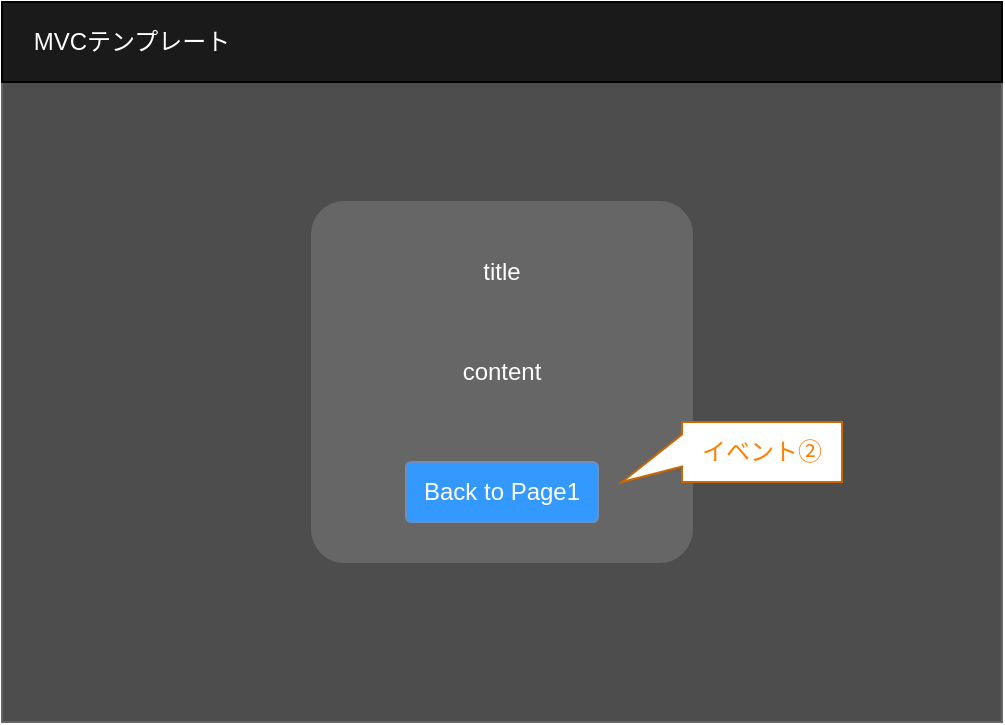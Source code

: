 <mxfile>
    <diagram id="XA8ji3IrPg0_N0K0ZhlI" name="ページ1">
        <mxGraphModel dx="667" dy="469" grid="1" gridSize="10" guides="1" tooltips="1" connect="1" arrows="1" fold="1" page="1" pageScale="1" pageWidth="827" pageHeight="1169" math="0" shadow="0">
            <root>
                <mxCell id="0"/>
                <mxCell id="1" parent="0"/>
                <mxCell id="2" value="" style="rounded=0;whiteSpace=wrap;html=1;fillColor=#4D4D4D;fontColor=#CC6600;strokeColor=#666666;" parent="1" vertex="1">
                    <mxGeometry x="100" y="140" width="500" height="360" as="geometry"/>
                </mxCell>
                <mxCell id="3" value="" style="rounded=1;whiteSpace=wrap;html=1;fillColor=#666666;fontColor=#333333;strokeColor=#666666;arcSize=9;" parent="1" vertex="1">
                    <mxGeometry x="255" y="240" width="190" height="180" as="geometry"/>
                </mxCell>
                <mxCell id="4" value="" style="rounded=0;whiteSpace=wrap;html=1;fillColor=#1A1A1A;" parent="1" vertex="1">
                    <mxGeometry x="100" y="140" width="500" height="40" as="geometry"/>
                </mxCell>
                <mxCell id="5" value="&lt;font color=&quot;#ffffff&quot;&gt;MVCテンプレート&lt;/font&gt;" style="text;html=1;strokeColor=none;fillColor=none;align=center;verticalAlign=middle;whiteSpace=wrap;rounded=0;" parent="1" vertex="1">
                    <mxGeometry x="100" y="145" width="130" height="30" as="geometry"/>
                </mxCell>
                <mxCell id="6" value="&lt;font color=&quot;#ffffff&quot;&gt;title&lt;/font&gt;" style="rounded=0;whiteSpace=wrap;html=1;fillColor=none;fontColor=#333333;strokeColor=none;" parent="1" vertex="1">
                    <mxGeometry x="275" y="260" width="150" height="30" as="geometry"/>
                </mxCell>
                <mxCell id="8" value="content" style="rounded=0;whiteSpace=wrap;html=1;fillColor=none;fontColor=#FFFFFF;strokeColor=none;" parent="1" vertex="1">
                    <mxGeometry x="275" y="310" width="150" height="30" as="geometry"/>
                </mxCell>
                <mxCell id="9" value="Back to Page1" style="rounded=1;whiteSpace=wrap;html=1;fillColor=#3399FF;strokeColor=#6c8ebf;arcSize=9;fontColor=#FFFFFF;" parent="1" vertex="1">
                    <mxGeometry x="302" y="370" width="96" height="30" as="geometry"/>
                </mxCell>
                <mxCell id="10" value="イベント②" style="shape=callout;whiteSpace=wrap;html=1;perimeter=calloutPerimeter;direction=south;position2=1;base=16;size=30;position=0.21;fillColor=default;fontColor=#FF8000;strokeColor=#CC6600;" vertex="1" parent="1">
                    <mxGeometry x="410" y="350" width="110" height="30" as="geometry"/>
                </mxCell>
            </root>
        </mxGraphModel>
    </diagram>
</mxfile>